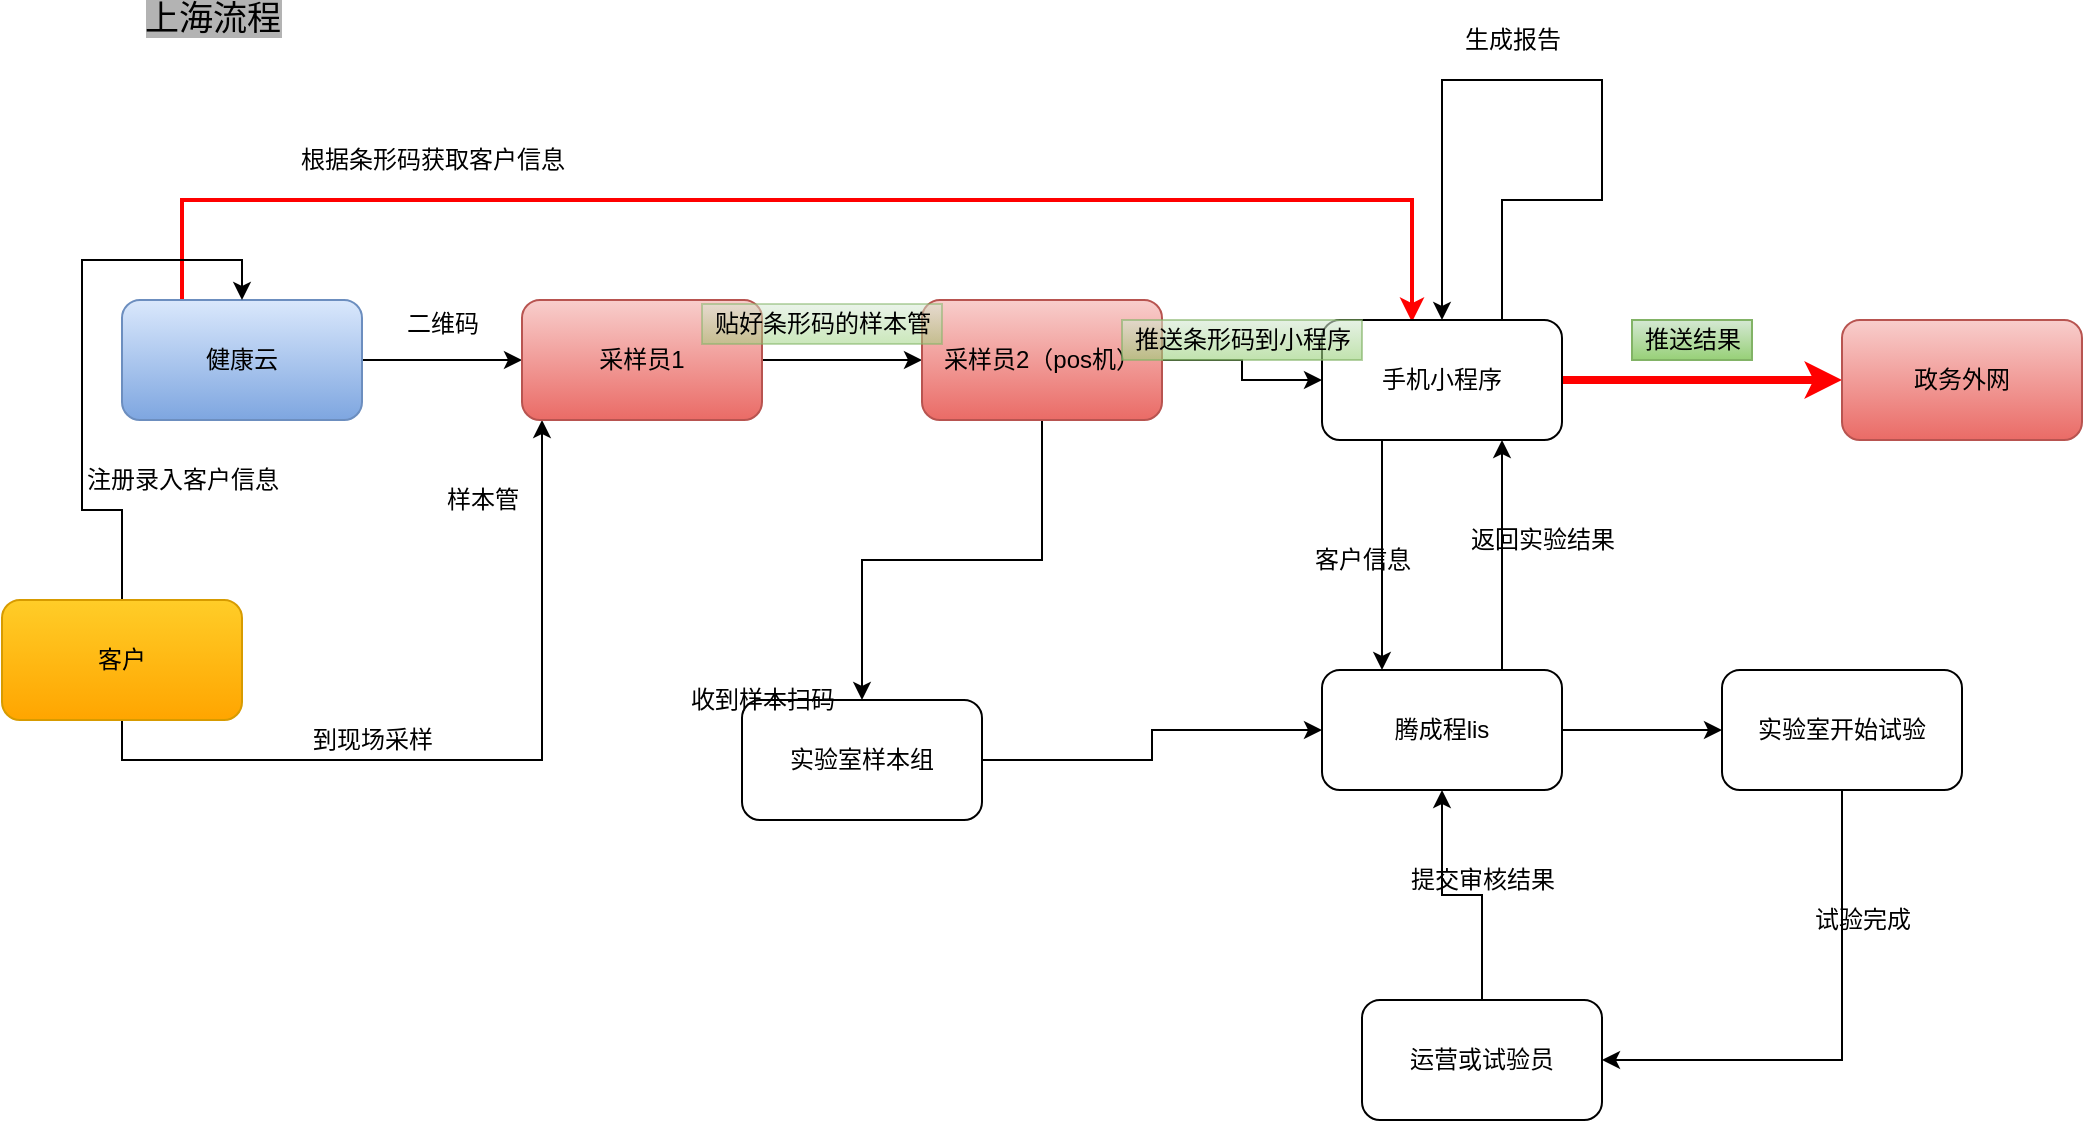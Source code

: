 <mxfile version="13.11.0" type="github"><diagram id="aL3talQM1wkMyGaneaRw" name="Page-1"><mxGraphModel dx="1669" dy="621" grid="1" gridSize="10" guides="1" tooltips="1" connect="1" arrows="1" fold="1" page="1" pageScale="1" pageWidth="827" pageHeight="1169" math="0" shadow="0"><root><mxCell id="0"/><mxCell id="1" parent="0"/><mxCell id="l713QnwxlMrZgbp7ZlIu-4" value="" style="edgeStyle=orthogonalEdgeStyle;rounded=0;orthogonalLoop=1;jettySize=auto;html=1;" edge="1" parent="1" source="l713QnwxlMrZgbp7ZlIu-1" target="l713QnwxlMrZgbp7ZlIu-3"><mxGeometry relative="1" as="geometry"/></mxCell><mxCell id="l713QnwxlMrZgbp7ZlIu-42" style="edgeStyle=orthogonalEdgeStyle;rounded=0;orthogonalLoop=1;jettySize=auto;html=1;exitX=0.25;exitY=0;exitDx=0;exitDy=0;entryX=0.375;entryY=0.017;entryDx=0;entryDy=0;entryPerimeter=0;strokeColor=#FF0000;strokeWidth=2;" edge="1" parent="1" source="l713QnwxlMrZgbp7ZlIu-1" target="l713QnwxlMrZgbp7ZlIu-5"><mxGeometry relative="1" as="geometry"><Array as="points"><mxPoint x="160" y="290"/><mxPoint x="775" y="290"/></Array></mxGeometry></mxCell><mxCell id="l713QnwxlMrZgbp7ZlIu-1" value="健康云" style="rounded=1;whiteSpace=wrap;html=1;gradientColor=#7ea6e0;fillColor=#dae8fc;strokeColor=#6c8ebf;" vertex="1" parent="1"><mxGeometry x="130" y="340" width="120" height="60" as="geometry"/></mxCell><mxCell id="l713QnwxlMrZgbp7ZlIu-8" style="edgeStyle=orthogonalEdgeStyle;rounded=0;orthogonalLoop=1;jettySize=auto;html=1;exitX=0.5;exitY=1;exitDx=0;exitDy=0;" edge="1" parent="1" source="l713QnwxlMrZgbp7ZlIu-2" target="l713QnwxlMrZgbp7ZlIu-3"><mxGeometry relative="1" as="geometry"><mxPoint x="340" y="410" as="targetPoint"/><Array as="points"><mxPoint x="130" y="570"/><mxPoint x="340" y="570"/></Array></mxGeometry></mxCell><mxCell id="l713QnwxlMrZgbp7ZlIu-23" style="edgeStyle=orthogonalEdgeStyle;rounded=0;orthogonalLoop=1;jettySize=auto;html=1;exitX=0.5;exitY=0;exitDx=0;exitDy=0;entryX=0.5;entryY=0;entryDx=0;entryDy=0;" edge="1" parent="1" source="l713QnwxlMrZgbp7ZlIu-2" target="l713QnwxlMrZgbp7ZlIu-1"><mxGeometry relative="1" as="geometry"><Array as="points"><mxPoint x="130" y="445"/><mxPoint x="110" y="445"/><mxPoint x="110" y="320"/><mxPoint x="190" y="320"/></Array></mxGeometry></mxCell><mxCell id="l713QnwxlMrZgbp7ZlIu-2" value="客户" style="rounded=1;whiteSpace=wrap;html=1;gradientColor=#ffa500;fillColor=#ffcd28;strokeColor=#d79b00;" vertex="1" parent="1"><mxGeometry x="70" y="490" width="120" height="60" as="geometry"/></mxCell><mxCell id="l713QnwxlMrZgbp7ZlIu-10" value="" style="edgeStyle=orthogonalEdgeStyle;rounded=0;orthogonalLoop=1;jettySize=auto;html=1;exitX=0.5;exitY=1;exitDx=0;exitDy=0;" edge="1" parent="1" source="l713QnwxlMrZgbp7ZlIu-24" target="l713QnwxlMrZgbp7ZlIu-9"><mxGeometry relative="1" as="geometry"/></mxCell><mxCell id="l713QnwxlMrZgbp7ZlIu-25" value="" style="edgeStyle=orthogonalEdgeStyle;rounded=0;orthogonalLoop=1;jettySize=auto;html=1;" edge="1" parent="1" source="l713QnwxlMrZgbp7ZlIu-3" target="l713QnwxlMrZgbp7ZlIu-24"><mxGeometry relative="1" as="geometry"/></mxCell><mxCell id="l713QnwxlMrZgbp7ZlIu-3" value="采样员1" style="whiteSpace=wrap;html=1;rounded=1;gradientColor=#ea6b66;fillColor=#f8cecc;strokeColor=#b85450;" vertex="1" parent="1"><mxGeometry x="330" y="340" width="120" height="60" as="geometry"/></mxCell><mxCell id="l713QnwxlMrZgbp7ZlIu-15" style="edgeStyle=orthogonalEdgeStyle;rounded=0;orthogonalLoop=1;jettySize=auto;html=1;exitX=0.25;exitY=1;exitDx=0;exitDy=0;entryX=0.25;entryY=0;entryDx=0;entryDy=0;" edge="1" parent="1" source="l713QnwxlMrZgbp7ZlIu-5" target="l713QnwxlMrZgbp7ZlIu-11"><mxGeometry relative="1" as="geometry"/></mxCell><mxCell id="l713QnwxlMrZgbp7ZlIu-21" value="" style="edgeStyle=orthogonalEdgeStyle;rounded=0;orthogonalLoop=1;jettySize=auto;html=1;strokeColor=#FF0000;strokeWidth=4;" edge="1" parent="1" source="l713QnwxlMrZgbp7ZlIu-5" target="l713QnwxlMrZgbp7ZlIu-20"><mxGeometry relative="1" as="geometry"/></mxCell><mxCell id="l713QnwxlMrZgbp7ZlIu-5" value="手机小程序" style="whiteSpace=wrap;html=1;rounded=1;" vertex="1" parent="1"><mxGeometry x="730" y="350" width="120" height="60" as="geometry"/></mxCell><mxCell id="l713QnwxlMrZgbp7ZlIu-12" value="" style="edgeStyle=orthogonalEdgeStyle;rounded=0;orthogonalLoop=1;jettySize=auto;html=1;" edge="1" parent="1" source="l713QnwxlMrZgbp7ZlIu-9" target="l713QnwxlMrZgbp7ZlIu-11"><mxGeometry relative="1" as="geometry"/></mxCell><mxCell id="l713QnwxlMrZgbp7ZlIu-9" value="实验室样本组" style="whiteSpace=wrap;html=1;rounded=1;" vertex="1" parent="1"><mxGeometry x="440" y="540" width="120" height="60" as="geometry"/></mxCell><mxCell id="l713QnwxlMrZgbp7ZlIu-14" value="" style="edgeStyle=orthogonalEdgeStyle;rounded=0;orthogonalLoop=1;jettySize=auto;html=1;" edge="1" parent="1" source="l713QnwxlMrZgbp7ZlIu-11" target="l713QnwxlMrZgbp7ZlIu-13"><mxGeometry relative="1" as="geometry"/></mxCell><mxCell id="l713QnwxlMrZgbp7ZlIu-16" style="edgeStyle=orthogonalEdgeStyle;rounded=0;orthogonalLoop=1;jettySize=auto;html=1;exitX=0.75;exitY=0;exitDx=0;exitDy=0;entryX=0.75;entryY=1;entryDx=0;entryDy=0;" edge="1" parent="1" source="l713QnwxlMrZgbp7ZlIu-11" target="l713QnwxlMrZgbp7ZlIu-5"><mxGeometry relative="1" as="geometry"/></mxCell><mxCell id="l713QnwxlMrZgbp7ZlIu-11" value="腾成程lis" style="whiteSpace=wrap;html=1;rounded=1;" vertex="1" parent="1"><mxGeometry x="730" y="525" width="120" height="60" as="geometry"/></mxCell><mxCell id="l713QnwxlMrZgbp7ZlIu-18" value="" style="edgeStyle=orthogonalEdgeStyle;rounded=0;orthogonalLoop=1;jettySize=auto;html=1;entryX=1;entryY=0.5;entryDx=0;entryDy=0;" edge="1" parent="1" source="l713QnwxlMrZgbp7ZlIu-13" target="l713QnwxlMrZgbp7ZlIu-17"><mxGeometry relative="1" as="geometry"><Array as="points"><mxPoint x="990" y="720"/></Array></mxGeometry></mxCell><mxCell id="l713QnwxlMrZgbp7ZlIu-13" value="实验室开始试验" style="whiteSpace=wrap;html=1;rounded=1;" vertex="1" parent="1"><mxGeometry x="930" y="525" width="120" height="60" as="geometry"/></mxCell><mxCell id="l713QnwxlMrZgbp7ZlIu-19" style="edgeStyle=orthogonalEdgeStyle;rounded=0;orthogonalLoop=1;jettySize=auto;html=1;exitX=0.5;exitY=0;exitDx=0;exitDy=0;" edge="1" parent="1" source="l713QnwxlMrZgbp7ZlIu-17" target="l713QnwxlMrZgbp7ZlIu-11"><mxGeometry relative="1" as="geometry"/></mxCell><mxCell id="l713QnwxlMrZgbp7ZlIu-17" value="运营或试验员" style="whiteSpace=wrap;html=1;rounded=1;" vertex="1" parent="1"><mxGeometry x="750" y="690" width="120" height="60" as="geometry"/></mxCell><mxCell id="l713QnwxlMrZgbp7ZlIu-20" value="政务外网" style="whiteSpace=wrap;html=1;rounded=1;gradientColor=#ea6b66;fillColor=#f8cecc;strokeColor=#b85450;" vertex="1" parent="1"><mxGeometry x="990" y="350" width="120" height="60" as="geometry"/></mxCell><mxCell id="l713QnwxlMrZgbp7ZlIu-26" style="edgeStyle=orthogonalEdgeStyle;rounded=0;orthogonalLoop=1;jettySize=auto;html=1;exitX=1;exitY=0.5;exitDx=0;exitDy=0;entryX=0;entryY=0.5;entryDx=0;entryDy=0;" edge="1" parent="1" source="l713QnwxlMrZgbp7ZlIu-24" target="l713QnwxlMrZgbp7ZlIu-5"><mxGeometry relative="1" as="geometry"/></mxCell><mxCell id="l713QnwxlMrZgbp7ZlIu-24" value="&lt;span&gt;采样员2（pos机）&lt;/span&gt;" style="whiteSpace=wrap;html=1;rounded=1;fillColor=#f8cecc;strokeColor=#b85450;gradientColor=#ea6b66;" vertex="1" parent="1"><mxGeometry x="530" y="340" width="120" height="60" as="geometry"/></mxCell><mxCell id="l713QnwxlMrZgbp7ZlIu-27" value="试验完成" style="text;html=1;align=center;verticalAlign=middle;resizable=0;points=[];autosize=1;" vertex="1" parent="1"><mxGeometry x="970" y="640" width="60" height="20" as="geometry"/></mxCell><mxCell id="l713QnwxlMrZgbp7ZlIu-28" value="提交审核结果" style="text;html=1;align=center;verticalAlign=middle;resizable=0;points=[];autosize=1;" vertex="1" parent="1"><mxGeometry x="765" y="620" width="90" height="20" as="geometry"/></mxCell><mxCell id="l713QnwxlMrZgbp7ZlIu-29" value="返回实验结果" style="text;html=1;align=center;verticalAlign=middle;resizable=0;points=[];autosize=1;" vertex="1" parent="1"><mxGeometry x="795" y="450" width="90" height="20" as="geometry"/></mxCell><mxCell id="l713QnwxlMrZgbp7ZlIu-30" value="客户信息" style="text;html=1;align=center;verticalAlign=middle;resizable=0;points=[];autosize=1;" vertex="1" parent="1"><mxGeometry x="720" y="460" width="60" height="20" as="geometry"/></mxCell><mxCell id="l713QnwxlMrZgbp7ZlIu-31" value="收到样本扫码" style="text;html=1;align=center;verticalAlign=middle;resizable=0;points=[];autosize=1;" vertex="1" parent="1"><mxGeometry x="405" y="530" width="90" height="20" as="geometry"/></mxCell><mxCell id="l713QnwxlMrZgbp7ZlIu-32" value="样本管" style="text;html=1;align=center;verticalAlign=middle;resizable=0;points=[];autosize=1;" vertex="1" parent="1"><mxGeometry x="285" y="430" width="50" height="20" as="geometry"/></mxCell><mxCell id="l713QnwxlMrZgbp7ZlIu-34" style="edgeStyle=orthogonalEdgeStyle;rounded=0;orthogonalLoop=1;jettySize=auto;html=1;exitX=0.75;exitY=0;exitDx=0;exitDy=0;entryX=0.5;entryY=0;entryDx=0;entryDy=0;" edge="1" parent="1" source="l713QnwxlMrZgbp7ZlIu-5" target="l713QnwxlMrZgbp7ZlIu-5"><mxGeometry relative="1" as="geometry"><Array as="points"><mxPoint x="820" y="290"/><mxPoint x="870" y="290"/><mxPoint x="870" y="230"/><mxPoint x="790" y="230"/></Array></mxGeometry></mxCell><mxCell id="l713QnwxlMrZgbp7ZlIu-35" value="生成报告" style="text;html=1;align=center;verticalAlign=middle;resizable=0;points=[];autosize=1;" vertex="1" parent="1"><mxGeometry x="795" y="200" width="60" height="20" as="geometry"/></mxCell><mxCell id="l713QnwxlMrZgbp7ZlIu-36" value="推送条形码到小程序" style="text;html=1;align=center;verticalAlign=middle;resizable=0;points=[];autosize=1;gradientColor=#97d077;fillColor=#d5e8d4;strokeColor=#82b366;opacity=60;" vertex="1" parent="1"><mxGeometry x="630" y="350" width="120" height="20" as="geometry"/></mxCell><mxCell id="l713QnwxlMrZgbp7ZlIu-37" value="贴好条形码的样本管" style="text;html=1;align=center;verticalAlign=middle;resizable=0;points=[];autosize=1;gradientColor=#97d077;fillColor=#d5e8d4;strokeColor=#82b366;opacity=50;" vertex="1" parent="1"><mxGeometry x="420" y="342" width="120" height="20" as="geometry"/></mxCell><mxCell id="l713QnwxlMrZgbp7ZlIu-38" value="到现场采样" style="text;html=1;align=center;verticalAlign=middle;resizable=0;points=[];autosize=1;" vertex="1" parent="1"><mxGeometry x="215" y="550" width="80" height="20" as="geometry"/></mxCell><mxCell id="l713QnwxlMrZgbp7ZlIu-39" value="二维码" style="text;html=1;align=center;verticalAlign=middle;resizable=0;points=[];autosize=1;" vertex="1" parent="1"><mxGeometry x="265" y="342" width="50" height="20" as="geometry"/></mxCell><mxCell id="l713QnwxlMrZgbp7ZlIu-40" value="注册录入客户信息" style="text;html=1;align=center;verticalAlign=middle;resizable=0;points=[];autosize=1;" vertex="1" parent="1"><mxGeometry x="105" y="420" width="110" height="20" as="geometry"/></mxCell><mxCell id="l713QnwxlMrZgbp7ZlIu-41" value="&lt;font style=&quot;font-size: 17px ; background-color: rgb(179 , 179 , 179)&quot;&gt;上海流程&lt;/font&gt;" style="text;html=1;align=center;verticalAlign=middle;resizable=0;points=[];autosize=1;perimeterSpacing=8;" vertex="1" parent="1"><mxGeometry x="135" y="190" width="80" height="20" as="geometry"/></mxCell><mxCell id="l713QnwxlMrZgbp7ZlIu-43" value="根据条形码获取客户信息" style="text;html=1;align=center;verticalAlign=middle;resizable=0;points=[];autosize=1;" vertex="1" parent="1"><mxGeometry x="210" y="260" width="150" height="20" as="geometry"/></mxCell><mxCell id="l713QnwxlMrZgbp7ZlIu-45" value="推送结果" style="text;html=1;align=center;verticalAlign=middle;resizable=0;points=[];autosize=1;gradientColor=#97d077;fillColor=#d5e8d4;strokeColor=#82b366;" vertex="1" parent="1"><mxGeometry x="885" y="350" width="60" height="20" as="geometry"/></mxCell></root></mxGraphModel></diagram></mxfile>